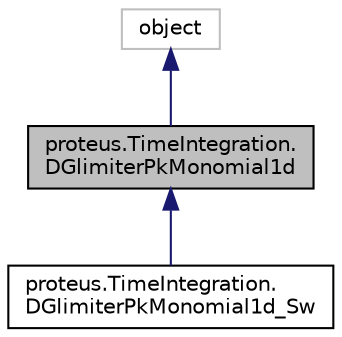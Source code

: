 digraph "proteus.TimeIntegration.DGlimiterPkMonomial1d"
{
 // LATEX_PDF_SIZE
  edge [fontname="Helvetica",fontsize="10",labelfontname="Helvetica",labelfontsize="10"];
  node [fontname="Helvetica",fontsize="10",shape=record];
  Node1 [label="proteus.TimeIntegration.\lDGlimiterPkMonomial1d",height=0.2,width=0.4,color="black", fillcolor="grey75", style="filled", fontcolor="black",tooltip=" "];
  Node2 -> Node1 [dir="back",color="midnightblue",fontsize="10",style="solid",fontname="Helvetica"];
  Node2 [label="object",height=0.2,width=0.4,color="grey75", fillcolor="white", style="filled",tooltip=" "];
  Node1 -> Node3 [dir="back",color="midnightblue",fontsize="10",style="solid",fontname="Helvetica"];
  Node3 [label="proteus.TimeIntegration.\lDGlimiterPkMonomial1d_Sw",height=0.2,width=0.4,color="black", fillcolor="white", style="filled",URL="$d7/d66/classproteus_1_1TimeIntegration_1_1DGlimiterPkMonomial1d__Sw.html",tooltip=" "];
}
